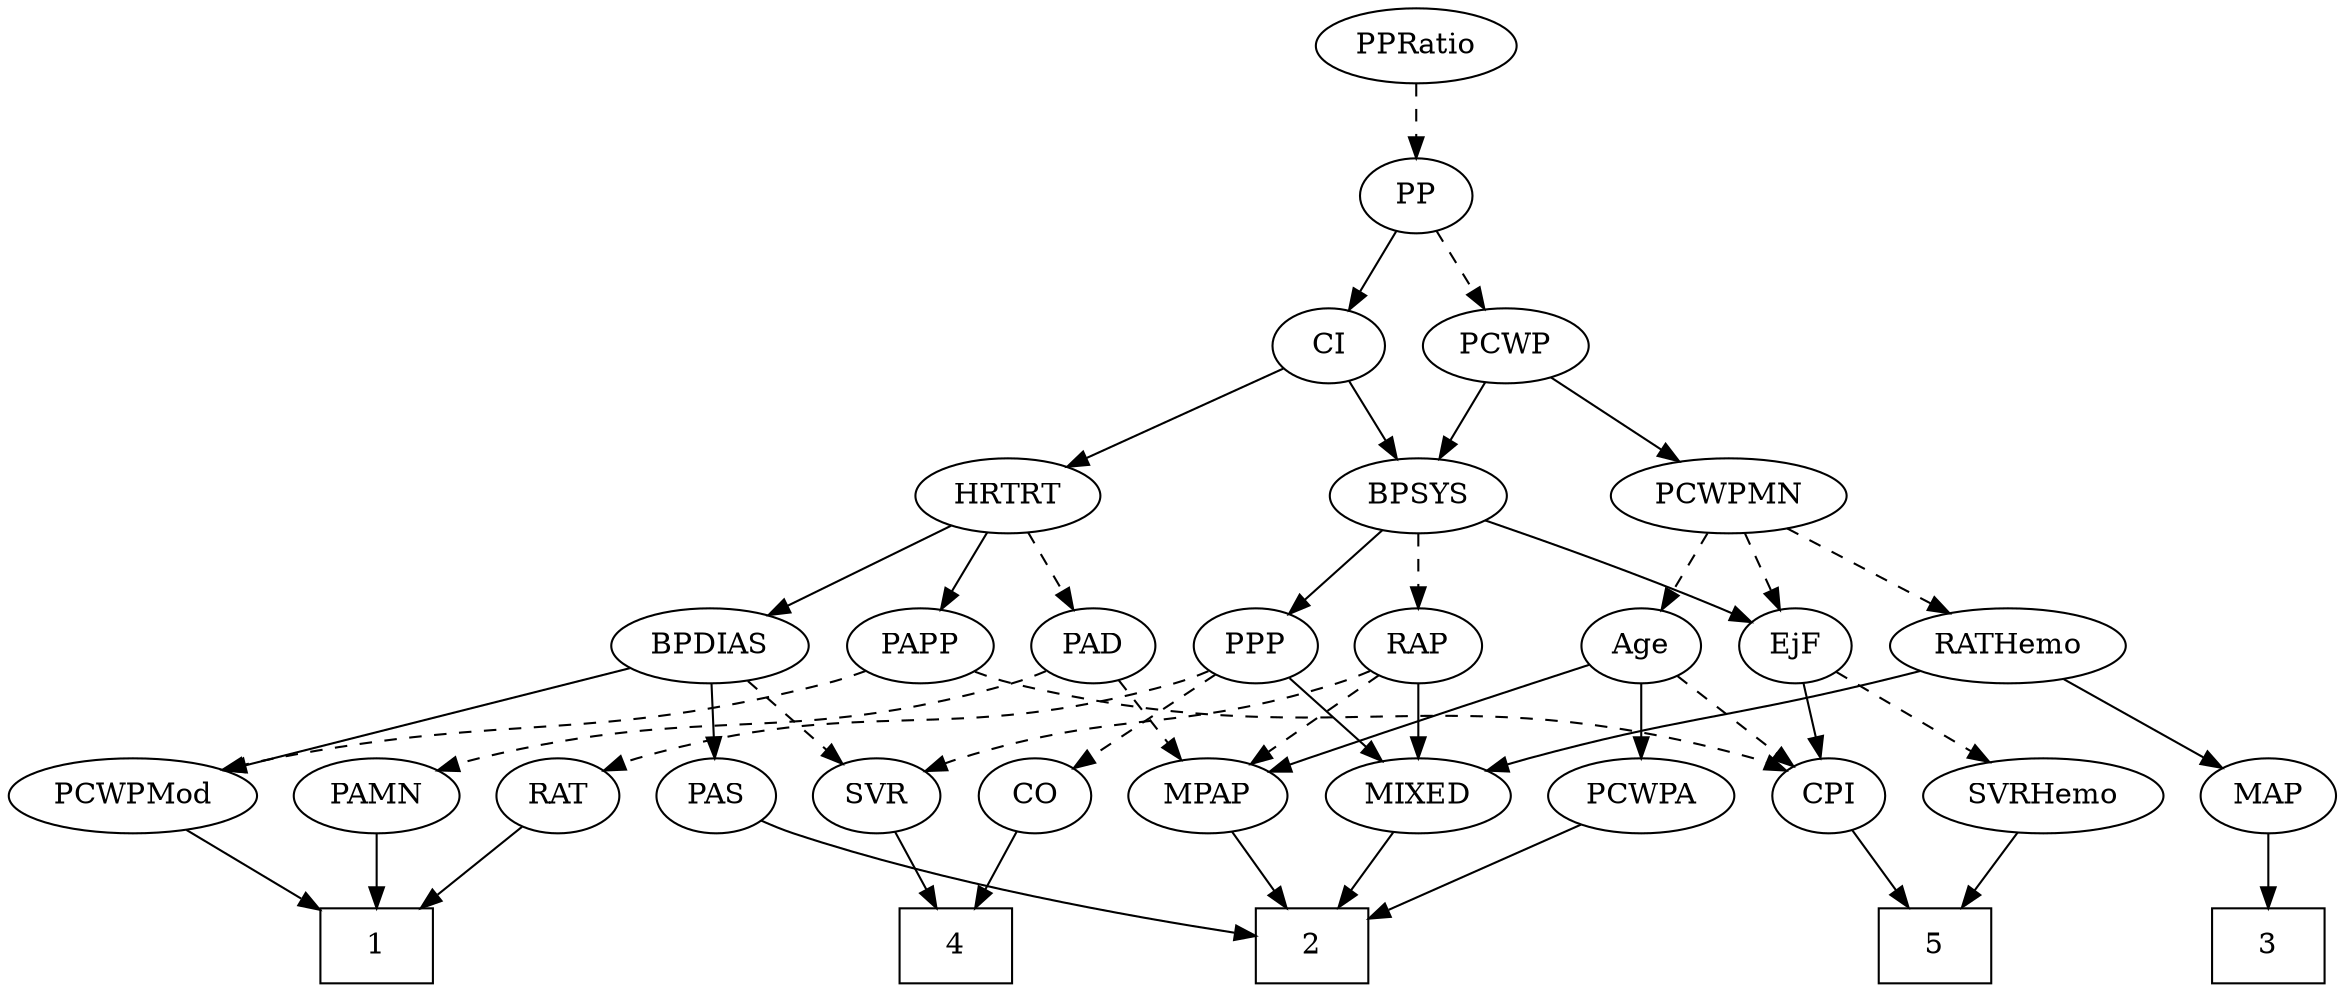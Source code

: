 strict digraph {
	graph [bb="0,0,1042.5,468"];
	node [label="\N"];
	1	[height=0.5,
		pos="158,18",
		shape=box,
		width=0.75];
	2	[height=0.5,
		pos="584,18",
		shape=box,
		width=0.75];
	3	[height=0.5,
		pos="1012,18",
		shape=box,
		width=0.75];
	4	[height=0.5,
		pos="421,18",
		shape=box,
		width=0.75];
	5	[height=0.5,
		pos="865,18",
		shape=box,
		width=0.75];
	Age	[height=0.5,
		pos="731,162",
		width=0.75];
	MPAP	[height=0.5,
		pos="538,90",
		width=0.97491];
	Age -> MPAP	[pos="e,564.94,101.54 707.44,152.84 678.01,142.6 626.14,124.38 582,108 579.49,107.07 576.91,106.1 574.31,105.12",
		style=solid];
	CPI	[height=0.5,
		pos="818,90",
		width=0.75];
	Age -> CPI	[pos="e,801.27,104.46 747.77,147.5 760.65,137.14 778.63,122.67 793.17,110.97",
		style=dashed];
	PCWPA	[height=0.5,
		pos="731,90",
		width=1.1555];
	Age -> PCWPA	[pos="e,731,108.1 731,143.7 731,135.98 731,126.71 731,118.11",
		style=solid];
	EjF	[height=0.5,
		pos="803,162",
		width=0.75];
	EjF -> CPI	[pos="e,814.29,108.28 806.63,144.05 808.3,136.26 810.32,126.82 812.19,118.08",
		style=solid];
	SVRHemo	[height=0.5,
		pos="913,90",
		width=1.3902];
	EjF -> SVRHemo	[pos="e,889.47,105.97 822.16,148.81 838.31,138.53 861.77,123.6 880.8,111.49",
		style=dashed];
	RAP	[height=0.5,
		pos="629,162",
		width=0.77632];
	MIXED	[height=0.5,
		pos="631,90",
		width=1.1193];
	RAP -> MIXED	[pos="e,630.51,108.1 629.49,143.7 629.71,135.98 629.98,126.71 630.22,118.11",
		style=solid];
	RAP -> MPAP	[pos="e,556.74,105.42 611.45,147.5 598.2,137.31 579.79,123.15 564.72,111.56",
		style=dashed];
	SVR	[height=0.5,
		pos="385,90",
		width=0.77632];
	RAP -> SVR	[pos="e,406.58,101.89 607.41,150.11 602.43,147.87 597.1,145.69 592,144 518.68,119.73 495.31,132.27 422,108 420.08,107.37 418.14,106.66 \
416.19,105.91",
		style=dashed];
	MIXED -> 2	[pos="e,595.71,36.447 619.86,72.411 614.34,64.2 607.56,54.099 601.39,44.9",
		style=solid];
	MPAP -> 2	[pos="e,572.74,36.124 548.66,72.765 554.14,64.44 560.93,54.104 567.09,44.725",
		style=solid];
	BPSYS	[height=0.5,
		pos="629,234",
		width=1.0471];
	BPSYS -> EjF	[pos="e,781.79,173.33 658.32,222.46 686.44,212.18 729.94,195.84 767,180 768.81,179.23 770.66,178.41 772.53,177.58",
		style=solid];
	BPSYS -> RAP	[pos="e,629,180.1 629,215.7 629,207.98 629,198.71 629,190.11",
		style=dashed];
	PPP	[height=0.5,
		pos="556,162",
		width=0.75];
	BPSYS -> PPP	[pos="e,571.15,177.54 612.79,217.46 602.69,207.78 589.55,195.17 578.45,184.53",
		style=solid];
	PAD	[height=0.5,
		pos="482,162",
		width=0.79437];
	PAD -> MPAP	[pos="e,525.21,106.98 494.42,145.46 501.57,136.53 510.71,125.11 518.77,115.04",
		style=dashed];
	PAMN	[height=0.5,
		pos="158,90",
		width=1.011];
	PAD -> PAMN	[pos="e,185.43,102.19 460.48,149.88 455.5,147.66 450.14,145.53 445,144 341.2,113.08 308.9,134.91 204,108 201.04,107.24 198.01,106.36 194.98,\
105.41",
		style=dashed];
	CO	[height=0.5,
		pos="458,90",
		width=0.75];
	CO -> 4	[pos="e,430.05,36.124 449.41,72.765 445.06,64.525 439.66,54.317 434.75,45.016",
		style=solid];
	PAS	[height=0.5,
		pos="312,90",
		width=0.75];
	PAS -> 2	[pos="e,556.92,23.084 332.61,78.314 337.56,76.015 342.9,73.752 348,72 416.48,48.461 499.8,32.584 546.88,24.729",
		style=solid];
	PAMN -> 1	[pos="e,158,36.104 158,71.697 158,63.983 158,54.712 158,46.112",
		style=solid];
	RATHemo	[height=0.5,
		pos="897,162",
		width=1.3721];
	RATHemo -> MIXED	[pos="e,661.15,102.05 860.27,149.86 853.23,147.83 845.9,145.79 839,144 768.86,125.8 749.66,127.91 680,108 677.02,107.15 673.96,106.22 \
670.89,105.25",
		style=solid];
	MAP	[height=0.5,
		pos="1012,90",
		width=0.84854];
	RATHemo -> MAP	[pos="e,991.49,103.48 921.38,146.15 939.37,135.21 963.91,120.27 982.92,108.7",
		style=solid];
	CPI -> 5	[pos="e,853.38,36.292 828.66,73.116 834.3,64.716 841.36,54.196 847.76,44.671",
		style=solid];
	RAT	[height=0.5,
		pos="240,90",
		width=0.75827];
	RAT -> 1	[pos="e,177.93,36.019 223.79,75.17 212.89,65.865 198.25,53.363 185.54,42.516",
		style=solid];
	SVR -> 4	[pos="e,412.19,36.124 393.34,72.765 397.54,64.611 402.72,54.529 407.47,45.307",
		style=solid];
	PCWPMod	[height=0.5,
		pos="51.995,90",
		width=1.4443];
	PCWPMod -> 1	[pos="e,132.06,36.127 74.996,73.811 89.175,64.447 107.63,52.262 123.53,41.76",
		style=solid];
	PCWPA -> 2	[pos="e,611.04,31.876 704.03,76.161 680.48,64.947 646.11,48.578 620.17,36.227",
		style=solid];
	PCWPMN	[height=0.5,
		pos="769,234",
		width=1.3902];
	PCWPMN -> Age	[pos="e,739.85,179.31 759.8,216.05 755.25,207.68 749.67,197.4 744.64,188.13",
		style=dashed];
	PCWPMN -> EjF	[pos="e,795.07,179.31 777.23,216.05 781.25,207.77 786.18,197.62 790.65,188.42",
		style=dashed];
	PCWPMN -> RATHemo	[pos="e,870.82,177.32 795.21,218.67 814.45,208.14 840.79,193.74 861.85,182.22",
		style=dashed];
	SVRHemo -> 5	[pos="e,876.96,36.447 901.62,72.411 895.99,64.2 889.06,54.099 882.76,44.9",
		style=solid];
	BPDIAS	[height=0.5,
		pos="312,162",
		width=1.1735];
	BPDIAS -> PAS	[pos="e,312,108.1 312,143.7 312,135.98 312,126.71 312,118.11",
		style=solid];
	BPDIAS -> SVR	[pos="e,369.99,105.39 328.56,145.12 338.68,135.41 351.74,122.89 362.75,112.33",
		style=dashed];
	BPDIAS -> PCWPMod	[pos="e,91.027,101.95 277.09,151.83 237.33,141.36 170.43,123.65 113,108 109,106.91 104.86,105.77 100.7,104.63",
		style=solid];
	MAP -> 3	[pos="e,1012,36.104 1012,71.697 1012,63.983 1012,54.712 1012,46.112",
		style=solid];
	PP	[height=0.5,
		pos="629,378",
		width=0.75];
	PCWP	[height=0.5,
		pos="669,306",
		width=0.97491];
	PP -> PCWP	[pos="e,659.49,323.63 638.27,360.76 643.05,352.4 648.99,342.02 654.36,332.61",
		style=dashed];
	CI	[height=0.5,
		pos="589,306",
		width=0.75];
	PP -> CI	[pos="e,598.22,323.15 619.72,360.76 614.82,352.19 608.71,341.49 603.22,331.9",
		style=solid];
	PPP -> MIXED	[pos="e,614.27,106.61 571.17,146.83 581.43,137.27 595.18,124.43 606.91,113.48",
		style=solid];
	PPP -> CO	[pos="e,475.86,103.76 538.02,148.16 522.96,137.41 501.27,121.91 484.26,109.76",
		style=dashed];
	PPP -> RAT	[pos="e,260.52,101.96 535.47,150.04 530.51,147.75 525.16,145.56 520,144 415.08,112.25 380.92,139.75 276,108 274.06,107.41 272.1,106.74 \
270.14,106.01",
		style=dashed];
	PPRatio	[height=0.5,
		pos="629,450",
		width=1.1013];
	PPRatio -> PP	[pos="e,629,396.1 629,431.7 629,423.98 629,414.71 629,406.11",
		style=dashed];
	PCWP -> BPSYS	[pos="e,638.41,251.47 659.52,288.41 654.73,280.04 648.83,269.71 643.49,260.37",
		style=solid];
	PCWP -> PCWPMN	[pos="e,747.05,250.36 689.23,290.83 703.39,280.92 722.55,267.51 738.55,256.31",
		style=solid];
	CI -> BPSYS	[pos="e,619.49,251.63 598.27,288.76 603.05,280.4 608.99,270.02 614.36,260.61",
		style=solid];
	HRTRT	[height=0.5,
		pos="443,234",
		width=1.1013];
	CI -> HRTRT	[pos="e,469.19,247.56 567.77,294.82 544.32,283.58 506.19,265.3 478.24,251.9",
		style=solid];
	PAPP	[height=0.5,
		pos="404,162",
		width=0.88464];
	PAPP -> CPI	[pos="e,797.51,102.11 427.71,149.57 432.97,147.42 438.59,145.4 444,144 590.22,106.04 636.54,148.83 782,108 783.94,107.45 785.91,106.81 \
787.88,106.1",
		style=dashed];
	PAPP -> PCWPMod	[pos="e,89.881,102.37 380.07,149.91 374.55,147.68 368.64,145.55 363,144 254.75,114.27 222.85,131.12 113,108 108.64,107.08 104.14,106.03 \
99.646,104.91",
		style=dashed];
	HRTRT -> PAD	[pos="e,472.82,179.47 452.24,216.41 456.9,208.04 462.66,197.71 467.86,188.37",
		style=dashed];
	HRTRT -> BPDIAS	[pos="e,337.42,176.58 418.36,219.83 398.03,208.97 368.97,193.44 346.36,181.36",
		style=solid];
	HRTRT -> PAPP	[pos="e,413.17,179.47 433.75,216.41 429.09,208.04 423.33,197.71 418.13,188.37",
		style=solid];
}
